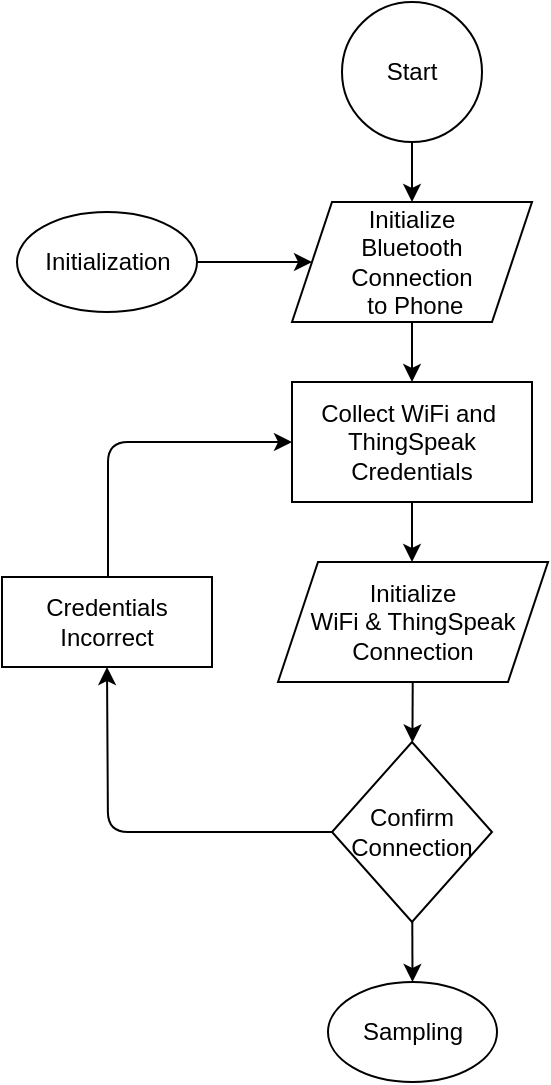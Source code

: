 <mxfile>
    <diagram id="OCsXrL1rOBSBL563rCo6" name="Device Initialization">
        <mxGraphModel dx="1130" dy="526" grid="1" gridSize="10" guides="1" tooltips="1" connect="1" arrows="1" fold="1" page="1" pageScale="1" pageWidth="850" pageHeight="1100" math="0" shadow="0">
            <root>
                <mxCell id="0"/>
                <mxCell id="1" parent="0"/>
                <mxCell id="2" value="Start" style="ellipse;whiteSpace=wrap;html=1;aspect=fixed;" vertex="1" parent="1">
                    <mxGeometry x="390" y="20" width="70" height="70" as="geometry"/>
                </mxCell>
                <mxCell id="3" value="" style="endArrow=classic;html=1;exitX=0.5;exitY=1;exitDx=0;exitDy=0;" edge="1" parent="1" source="2">
                    <mxGeometry width="50" height="50" relative="1" as="geometry">
                        <mxPoint x="380" y="170" as="sourcePoint"/>
                        <mxPoint x="425" y="120" as="targetPoint"/>
                    </mxGeometry>
                </mxCell>
                <mxCell id="36" value="" style="edgeStyle=none;html=1;" edge="1" parent="1" source="4" target="7">
                    <mxGeometry relative="1" as="geometry"/>
                </mxCell>
                <mxCell id="4" value="Initialize&lt;br&gt;WiFi &amp;amp; ThingSpeak&lt;br&gt;Connection" style="shape=parallelogram;perimeter=parallelogramPerimeter;whiteSpace=wrap;html=1;fixedSize=1;" vertex="1" parent="1">
                    <mxGeometry x="358" y="300" width="135" height="60" as="geometry"/>
                </mxCell>
                <mxCell id="13" value="" style="edgeStyle=none;html=1;" edge="1" parent="1" source="7" target="42">
                    <mxGeometry relative="1" as="geometry">
                        <mxPoint x="425" y="510" as="targetPoint"/>
                    </mxGeometry>
                </mxCell>
                <mxCell id="7" value="Confirm&lt;br&gt;Connection" style="rhombus;whiteSpace=wrap;html=1;" vertex="1" parent="1">
                    <mxGeometry x="385" y="390" width="80" height="90" as="geometry"/>
                </mxCell>
                <mxCell id="33" value="" style="edgeStyle=none;html=1;" edge="1" parent="1" source="29" target="32">
                    <mxGeometry relative="1" as="geometry"/>
                </mxCell>
                <mxCell id="29" value="Initialize&lt;br&gt;Bluetooth&lt;br&gt;Connection&lt;br&gt;&amp;nbsp;to Phone" style="shape=parallelogram;perimeter=parallelogramPerimeter;whiteSpace=wrap;html=1;fixedSize=1;" vertex="1" parent="1">
                    <mxGeometry x="365" y="120" width="120" height="60" as="geometry"/>
                </mxCell>
                <mxCell id="vvjbod-jWDwlhTD5uGIu-42" value="" style="edgeStyle=none;html=1;" edge="1" parent="1" source="32">
                    <mxGeometry relative="1" as="geometry">
                        <mxPoint x="425" y="300" as="targetPoint"/>
                    </mxGeometry>
                </mxCell>
                <mxCell id="32" value="Collect WiFi and&amp;nbsp;&lt;br&gt;ThingSpeak Credentials" style="whiteSpace=wrap;html=1;" vertex="1" parent="1">
                    <mxGeometry x="365" y="210" width="120" height="60" as="geometry"/>
                </mxCell>
                <mxCell id="38" value="Credentials Incorrect" style="whiteSpace=wrap;html=1;" vertex="1" parent="1">
                    <mxGeometry x="220" y="307.5" width="105" height="45" as="geometry"/>
                </mxCell>
                <mxCell id="41" value="" style="endArrow=classic;html=1;exitX=0;exitY=0.5;exitDx=0;exitDy=0;entryX=0.5;entryY=1;entryDx=0;entryDy=0;" edge="1" parent="1" source="7" target="38">
                    <mxGeometry width="50" height="50" relative="1" as="geometry">
                        <mxPoint x="450" y="410" as="sourcePoint"/>
                        <mxPoint x="500" y="360" as="targetPoint"/>
                        <Array as="points">
                            <mxPoint x="273" y="435"/>
                        </Array>
                    </mxGeometry>
                </mxCell>
                <mxCell id="42" value="Sampling" style="ellipse;whiteSpace=wrap;html=1;" vertex="1" parent="1">
                    <mxGeometry x="383" y="510" width="84.5" height="50" as="geometry"/>
                </mxCell>
                <mxCell id="vvjbod-jWDwlhTD5uGIu-44" value="" style="endArrow=classic;html=1;entryX=0;entryY=0.5;entryDx=0;entryDy=0;" edge="1" parent="1" target="32">
                    <mxGeometry width="50" height="50" relative="1" as="geometry">
                        <mxPoint x="273" y="307" as="sourcePoint"/>
                        <mxPoint x="490" y="320" as="targetPoint"/>
                        <Array as="points">
                            <mxPoint x="273" y="240"/>
                        </Array>
                    </mxGeometry>
                </mxCell>
                <mxCell id="HSw5KU4c9WGk9Z5Ej44h-44" value="" style="edgeStyle=none;html=1;" edge="1" parent="1" source="HSw5KU4c9WGk9Z5Ej44h-42" target="29">
                    <mxGeometry relative="1" as="geometry"/>
                </mxCell>
                <mxCell id="HSw5KU4c9WGk9Z5Ej44h-42" value="Initialization" style="ellipse;whiteSpace=wrap;html=1;" vertex="1" parent="1">
                    <mxGeometry x="227.5" y="125" width="90" height="50" as="geometry"/>
                </mxCell>
            </root>
        </mxGraphModel>
    </diagram>
    <diagram id="ScX6hd-UIiFhUqMTKY4a" name="Sampling">
        <mxGraphModel dx="1130" dy="526" grid="1" gridSize="10" guides="1" tooltips="1" connect="1" arrows="1" fold="1" page="1" pageScale="1" pageWidth="850" pageHeight="1100" math="0" shadow="0">
            <root>
                <mxCell id="9ZokUizVB9DD7m5dpZID-0"/>
                <mxCell id="9ZokUizVB9DD7m5dpZID-1" parent="9ZokUizVB9DD7m5dpZID-0"/>
                <mxCell id="9ZokUizVB9DD7m5dpZID-4" value="" style="edgeStyle=none;html=1;" edge="1" parent="9ZokUizVB9DD7m5dpZID-1" source="9ZokUizVB9DD7m5dpZID-2" target="9ZokUizVB9DD7m5dpZID-3">
                    <mxGeometry relative="1" as="geometry"/>
                </mxCell>
                <mxCell id="9ZokUizVB9DD7m5dpZID-2" value="Sampling" style="ellipse;whiteSpace=wrap;html=1;" vertex="1" parent="9ZokUizVB9DD7m5dpZID-1">
                    <mxGeometry x="385" y="20" width="80" height="60" as="geometry"/>
                </mxCell>
                <mxCell id="pEAi6ZniOT8bRjCbfyuK-2" value="" style="edgeStyle=none;html=1;entryX=0.5;entryY=0;entryDx=0;entryDy=0;" edge="1" parent="9ZokUizVB9DD7m5dpZID-1" source="9ZokUizVB9DD7m5dpZID-3">
                    <mxGeometry relative="1" as="geometry">
                        <mxPoint x="425" y="190" as="targetPoint"/>
                    </mxGeometry>
                </mxCell>
                <mxCell id="9ZokUizVB9DD7m5dpZID-3" value="Define Wake-Up sources for Deep Sleep&amp;nbsp;" style="whiteSpace=wrap;html=1;" vertex="1" parent="9ZokUizVB9DD7m5dpZID-1">
                    <mxGeometry x="363" y="110" width="125" height="50" as="geometry"/>
                </mxCell>
                <mxCell id="pEAi6ZniOT8bRjCbfyuK-0" value="Wake-up Sources: Timer&lt;br&gt;&lt;span style=&quot;white-space: pre&quot;&gt;&#9;&lt;/span&gt;&lt;span style=&quot;white-space: pre&quot;&gt;&#9;&lt;/span&gt;&lt;span style=&quot;white-space: pre&quot;&gt;&#9;&lt;/span&gt;&lt;span style=&quot;white-space: pre&quot;&gt;&#9;&lt;/span&gt;&lt;span style=&quot;white-space: pre&quot;&gt;&#9;&lt;/span&gt;&lt;span style=&quot;white-space: pre&quot;&gt;&#9;&lt;/span&gt;External Button" style="text;html=1;align=center;verticalAlign=middle;resizable=0;points=[];autosize=1;strokeColor=none;" vertex="1" parent="9ZokUizVB9DD7m5dpZID-1">
                    <mxGeometry x="430" y="110" width="260" height="30" as="geometry"/>
                </mxCell>
                <mxCell id="pEAi6ZniOT8bRjCbfyuK-7" value="" style="edgeStyle=none;html=1;" edge="1" parent="9ZokUizVB9DD7m5dpZID-1" source="pEAi6ZniOT8bRjCbfyuK-4" target="pEAi6ZniOT8bRjCbfyuK-6">
                    <mxGeometry relative="1" as="geometry"/>
                </mxCell>
                <mxCell id="pEAi6ZniOT8bRjCbfyuK-4" value="Take Sample from Sensor" style="whiteSpace=wrap;html=1;" vertex="1" parent="9ZokUizVB9DD7m5dpZID-1">
                    <mxGeometry x="365" y="390" width="120" height="40" as="geometry"/>
                </mxCell>
                <mxCell id="SWPA18qDtEiloS7H6sVU-14" value="" style="edgeStyle=none;html=1;" edge="1" parent="9ZokUizVB9DD7m5dpZID-1" source="pEAi6ZniOT8bRjCbfyuK-6" target="SWPA18qDtEiloS7H6sVU-13">
                    <mxGeometry relative="1" as="geometry"/>
                </mxCell>
                <mxCell id="pEAi6ZniOT8bRjCbfyuK-6" value="Send sample to flash memory" style="whiteSpace=wrap;html=1;" vertex="1" parent="9ZokUizVB9DD7m5dpZID-1">
                    <mxGeometry x="365" y="460" width="120" height="50" as="geometry"/>
                </mxCell>
                <mxCell id="pEAi6ZniOT8bRjCbfyuK-11" value="" style="edgeStyle=none;html=1;" edge="1" parent="9ZokUizVB9DD7m5dpZID-1" source="pEAi6ZniOT8bRjCbfyuK-8">
                    <mxGeometry relative="1" as="geometry">
                        <mxPoint x="300" y="745" as="targetPoint"/>
                    </mxGeometry>
                </mxCell>
                <mxCell id="Zq5nboJi9w4raEouKYX6-1" value="" style="edgeStyle=none;html=1;" edge="1" parent="9ZokUizVB9DD7m5dpZID-1" source="pEAi6ZniOT8bRjCbfyuK-8" target="Zq5nboJi9w4raEouKYX6-0">
                    <mxGeometry relative="1" as="geometry"/>
                </mxCell>
                <mxCell id="pEAi6ZniOT8bRjCbfyuK-8" value="Successfully uploaded to ThingSpeak" style="rhombus;whiteSpace=wrap;html=1;" vertex="1" parent="9ZokUizVB9DD7m5dpZID-1">
                    <mxGeometry x="368" y="690" width="115" height="110" as="geometry"/>
                </mxCell>
                <mxCell id="Zq5nboJi9w4raEouKYX6-25" value="" style="edgeStyle=none;html=1;entryX=0.5;entryY=1;entryDx=0;entryDy=0;" edge="1" parent="9ZokUizVB9DD7m5dpZID-1" source="Zq5nboJi9w4raEouKYX6-0" target="Zq5nboJi9w4raEouKYX6-31">
                    <mxGeometry relative="1" as="geometry">
                        <mxPoint x="615.25" y="500" as="targetPoint"/>
                    </mxGeometry>
                </mxCell>
                <mxCell id="Zq5nboJi9w4raEouKYX6-0" value="Enter Deep Sleep" style="whiteSpace=wrap;html=1;" vertex="1" parent="9ZokUizVB9DD7m5dpZID-1">
                    <mxGeometry x="560.5" y="730" width="109.5" height="30" as="geometry"/>
                </mxCell>
                <mxCell id="Zq5nboJi9w4raEouKYX6-2" value="Yes" style="text;html=1;align=center;verticalAlign=middle;resizable=0;points=[];autosize=1;strokeColor=none;" vertex="1" parent="9ZokUizVB9DD7m5dpZID-1">
                    <mxGeometry x="490" y="720" width="40" height="20" as="geometry"/>
                </mxCell>
                <mxCell id="Zq5nboJi9w4raEouKYX6-3" value="No" style="text;html=1;align=center;verticalAlign=middle;resizable=0;points=[];autosize=1;strokeColor=none;" vertex="1" parent="9ZokUizVB9DD7m5dpZID-1">
                    <mxGeometry x="315" y="720" width="30" height="20" as="geometry"/>
                </mxCell>
                <mxCell id="Zq5nboJi9w4raEouKYX6-8" value="" style="edgeStyle=none;html=1;" edge="1" parent="9ZokUizVB9DD7m5dpZID-1" source="Zq5nboJi9w4raEouKYX6-6" target="Zq5nboJi9w4raEouKYX6-7">
                    <mxGeometry relative="1" as="geometry"/>
                </mxCell>
                <mxCell id="SWPA18qDtEiloS7H6sVU-16" value="" style="edgeStyle=none;html=1;" edge="1" parent="9ZokUizVB9DD7m5dpZID-1" source="Zq5nboJi9w4raEouKYX6-6" target="Zq5nboJi9w4raEouKYX6-20">
                    <mxGeometry relative="1" as="geometry"/>
                </mxCell>
                <mxCell id="Zq5nboJi9w4raEouKYX6-6" value="WiFi&lt;br&gt;Connected" style="rhombus;whiteSpace=wrap;html=1;" vertex="1" parent="9ZokUizVB9DD7m5dpZID-1">
                    <mxGeometry x="200" y="697.5" width="100" height="95" as="geometry"/>
                </mxCell>
                <mxCell id="Zq5nboJi9w4raEouKYX6-11" value="" style="edgeStyle=none;html=1;" edge="1" parent="9ZokUizVB9DD7m5dpZID-1">
                    <mxGeometry relative="1" as="geometry">
                        <mxPoint x="250" y="960" as="sourcePoint"/>
                        <mxPoint x="250" y="960" as="targetPoint"/>
                    </mxGeometry>
                </mxCell>
                <mxCell id="Zq5nboJi9w4raEouKYX6-19" value="" style="edgeStyle=none;html=1;" edge="1" parent="9ZokUizVB9DD7m5dpZID-1" source="Zq5nboJi9w4raEouKYX6-7">
                    <mxGeometry relative="1" as="geometry">
                        <mxPoint x="100" y="830" as="targetPoint"/>
                    </mxGeometry>
                </mxCell>
                <mxCell id="Zq5nboJi9w4raEouKYX6-7" value="ThingSpeak&lt;br&gt;Connected" style="rhombus;whiteSpace=wrap;html=1;" vertex="1" parent="9ZokUizVB9DD7m5dpZID-1">
                    <mxGeometry x="50" y="697.5" width="100" height="95" as="geometry"/>
                </mxCell>
                <mxCell id="Zq5nboJi9w4raEouKYX6-9" value="Yes" style="text;html=1;align=center;verticalAlign=middle;resizable=0;points=[];autosize=1;strokeColor=none;" vertex="1" parent="9ZokUizVB9DD7m5dpZID-1">
                    <mxGeometry x="155" y="750" width="40" height="20" as="geometry"/>
                </mxCell>
                <mxCell id="Zq5nboJi9w4raEouKYX6-15" value="" style="endArrow=classic;html=1;exitX=0.5;exitY=0;exitDx=0;exitDy=0;entryX=0;entryY=0.5;entryDx=0;entryDy=0;" edge="1" parent="9ZokUizVB9DD7m5dpZID-1" source="Zq5nboJi9w4raEouKYX6-7" target="SWPA18qDtEiloS7H6sVU-13">
                    <mxGeometry width="50" height="50" relative="1" as="geometry">
                        <mxPoint x="420" y="590" as="sourcePoint"/>
                        <mxPoint x="470" y="540" as="targetPoint"/>
                        <Array as="points">
                            <mxPoint x="100" y="580"/>
                        </Array>
                    </mxGeometry>
                </mxCell>
                <mxCell id="Zq5nboJi9w4raEouKYX6-16" value="Yes" style="text;html=1;align=center;verticalAlign=middle;resizable=0;points=[];autosize=1;strokeColor=none;" vertex="1" parent="9ZokUizVB9DD7m5dpZID-1">
                    <mxGeometry x="65" y="600" width="40" height="20" as="geometry"/>
                </mxCell>
                <mxCell id="Zq5nboJi9w4raEouKYX6-17" value="No" style="text;html=1;align=center;verticalAlign=middle;resizable=0;points=[];autosize=1;strokeColor=none;" vertex="1" parent="9ZokUizVB9DD7m5dpZID-1">
                    <mxGeometry x="220" y="670" width="30" height="20" as="geometry"/>
                </mxCell>
                <mxCell id="SWPA18qDtEiloS7H6sVU-18" value="" style="edgeStyle=none;html=1;" edge="1" parent="9ZokUizVB9DD7m5dpZID-1" source="Zq5nboJi9w4raEouKYX6-20" target="SWPA18qDtEiloS7H6sVU-17">
                    <mxGeometry relative="1" as="geometry"/>
                </mxCell>
                <mxCell id="Zq5nboJi9w4raEouKYX6-20" value="Attempt WiFi Reconnect" style="rounded=0;whiteSpace=wrap;html=1;" vertex="1" parent="9ZokUizVB9DD7m5dpZID-1">
                    <mxGeometry x="195" y="610" width="110" height="40" as="geometry"/>
                </mxCell>
                <mxCell id="Zq5nboJi9w4raEouKYX6-30" value="&lt;span style=&quot;color: rgba(0 , 0 , 0 , 0) ; font-family: monospace ; font-size: 0px&quot;&gt;%3CmxGraphModel%3E%3Croot%3E%3CmxCell%20id%3D%220%22%2F%3E%3CmxCell%20id%3D%221%22%20parent%3D%220%22%2F%3E%3CmxCell%20id%3D%222%22%20value%3D%22Wait%20for%26lt%3Bbr%26gt%3B5%20mins%20timer%22%20style%3D%22rounded%3D0%3BwhiteSpace%3Dwrap%3Bhtml%3D1%3B%22%20vertex%3D%221%22%20parent%3D%221%22%3E%3CmxGeometry%20x%3D%22565.25%22%20y%3D%22385%22%20width%3D%22100%22%20height%3D%2230%22%20as%3D%22geometry%22%2F%3E%3C%2FmxCell%3E%3C%2Froot%3E%3C%2FmxGraphModel%3E&lt;/span&gt;&lt;span style=&quot;color: rgba(0 , 0 , 0 , 0) ; font-family: monospace ; font-size: 0px&quot;&gt;%3CmxGraphModel%3E%3Croot%3E%3CmxCell%20id%3D%220%22%2F%3E%3CmxCell%20id%3D%221%22%20parent%3D%220%22%2F%3E%3CmxCell%20id%3D%222%22%20value%3D%22Wait%20for%26lt%3Bbr%26gt%3B5%20mins%20timer%22%20style%3D%22rounded%3D0%3BwhiteSpace%3Dwrap%3Bhtml%3D1%3B%22%20vertex%3D%221%22%20parent%3D%221%22%3E%3CmxGeometry%20x%3D%22565.25%22%20y%3D%22385%22%20width%3D%22100%22%20height%3D%2230%22%20as%3D%22geometry%22%2F%3E%3C%2FmxCell%3E%3C%2Froot%3E%3C%2FmxGraphModel%3E&lt;/span&gt;" style="text;html=1;align=center;verticalAlign=middle;resizable=0;points=[];autosize=1;strokeColor=none;" vertex="1" parent="9ZokUizVB9DD7m5dpZID-1">
                    <mxGeometry x="650" y="200" width="20" height="20" as="geometry"/>
                </mxCell>
                <mxCell id="Zq5nboJi9w4raEouKYX6-34" value="" style="edgeStyle=none;html=1;entryX=1;entryY=0.5;entryDx=0;entryDy=0;" edge="1" parent="9ZokUizVB9DD7m5dpZID-1" source="Zq5nboJi9w4raEouKYX6-31" target="SWPA18qDtEiloS7H6sVU-27">
                    <mxGeometry relative="1" as="geometry">
                        <mxPoint x="475" y="210" as="targetPoint"/>
                        <Array as="points">
                            <mxPoint x="615" y="240"/>
                        </Array>
                    </mxGeometry>
                </mxCell>
                <mxCell id="Zq5nboJi9w4raEouKYX6-31" value="Wait for&lt;br&gt;5 mins timer" style="rounded=0;whiteSpace=wrap;html=1;" vertex="1" parent="9ZokUizVB9DD7m5dpZID-1">
                    <mxGeometry x="565.25" y="460" width="100" height="30" as="geometry"/>
                </mxCell>
                <mxCell id="Zq5nboJi9w4raEouKYX6-44" value="" style="edgeStyle=none;html=1;entryX=0.5;entryY=1;entryDx=0;entryDy=0;" edge="1" parent="9ZokUizVB9DD7m5dpZID-1" source="Zq5nboJi9w4raEouKYX6-41" target="SWPA18qDtEiloS7H6sVU-0">
                    <mxGeometry relative="1" as="geometry">
                        <mxPoint x="765.0" y="500" as="targetPoint"/>
                        <Array as="points">
                            <mxPoint x="765" y="530"/>
                        </Array>
                    </mxGeometry>
                </mxCell>
                <mxCell id="Zq5nboJi9w4raEouKYX6-41" value="" style="shape=waypoint;size=6;pointerEvents=1;points=[];fillColor=#2a2a2a;resizable=0;rotatable=0;perimeter=centerPerimeter;snapToPoint=1;rounded=0;" vertex="1" parent="9ZokUizVB9DD7m5dpZID-1">
                    <mxGeometry x="595.25" y="510" width="40" height="40" as="geometry"/>
                </mxCell>
                <mxCell id="SWPA18qDtEiloS7H6sVU-2" value="" style="edgeStyle=none;html=1;" edge="1" parent="9ZokUizVB9DD7m5dpZID-1" source="SWPA18qDtEiloS7H6sVU-0" target="SWPA18qDtEiloS7H6sVU-1">
                    <mxGeometry relative="1" as="geometry"/>
                </mxCell>
                <mxCell id="SWPA18qDtEiloS7H6sVU-7" value="" style="edgeStyle=none;html=1;" edge="1" parent="9ZokUizVB9DD7m5dpZID-1" source="SWPA18qDtEiloS7H6sVU-0" target="SWPA18qDtEiloS7H6sVU-6">
                    <mxGeometry relative="1" as="geometry"/>
                </mxCell>
                <mxCell id="SWPA18qDtEiloS7H6sVU-0" value="Button&amp;nbsp;&lt;br&gt;pressed&lt;br&gt;" style="rhombus;whiteSpace=wrap;html=1;" vertex="1" parent="9ZokUizVB9DD7m5dpZID-1">
                    <mxGeometry x="730" y="380" width="70" height="70" as="geometry"/>
                </mxCell>
                <mxCell id="SWPA18qDtEiloS7H6sVU-1" value="Initialization" style="ellipse;whiteSpace=wrap;html=1;rounded=0;" vertex="1" parent="9ZokUizVB9DD7m5dpZID-1">
                    <mxGeometry x="720" y="170" width="90" height="50" as="geometry"/>
                </mxCell>
                <mxCell id="SWPA18qDtEiloS7H6sVU-6" value="" style="shape=waypoint;size=6;pointerEvents=1;points=[];fillColor=#2a2a2a;resizable=0;rotatable=0;perimeter=centerPerimeter;snapToPoint=1;" vertex="1" parent="9ZokUizVB9DD7m5dpZID-1">
                    <mxGeometry x="595" y="395" width="40" height="40" as="geometry"/>
                </mxCell>
                <mxCell id="SWPA18qDtEiloS7H6sVU-8" value="No" style="text;html=1;align=center;verticalAlign=middle;resizable=0;points=[];autosize=1;strokeColor=none;" vertex="1" parent="9ZokUizVB9DD7m5dpZID-1">
                    <mxGeometry x="70" y="792.5" width="30" height="20" as="geometry"/>
                </mxCell>
                <mxCell id="SWPA18qDtEiloS7H6sVU-12" value="" style="edgeStyle=none;html=1;" edge="1" parent="9ZokUizVB9DD7m5dpZID-1" source="SWPA18qDtEiloS7H6sVU-10" target="SWPA18qDtEiloS7H6sVU-11">
                    <mxGeometry relative="1" as="geometry"/>
                </mxCell>
                <mxCell id="SWPA18qDtEiloS7H6sVU-10" value="Issue Credential&lt;br&gt;Warning&amp;nbsp;" style="rounded=0;whiteSpace=wrap;html=1;" vertex="1" parent="9ZokUizVB9DD7m5dpZID-1">
                    <mxGeometry x="40" y="830" width="110" height="40" as="geometry"/>
                </mxCell>
                <mxCell id="SWPA18qDtEiloS7H6sVU-11" value="Initialization" style="ellipse;whiteSpace=wrap;html=1;rounded=0;" vertex="1" parent="9ZokUizVB9DD7m5dpZID-1">
                    <mxGeometry x="42.5" y="900" width="105" height="50" as="geometry"/>
                </mxCell>
                <mxCell id="SWPA18qDtEiloS7H6sVU-15" value="" style="edgeStyle=none;html=1;" edge="1" parent="9ZokUizVB9DD7m5dpZID-1" source="SWPA18qDtEiloS7H6sVU-13" target="pEAi6ZniOT8bRjCbfyuK-8">
                    <mxGeometry relative="1" as="geometry"/>
                </mxCell>
                <mxCell id="SWPA18qDtEiloS7H6sVU-13" value="Send sample to ThingSpeak" style="whiteSpace=wrap;html=1;" vertex="1" parent="9ZokUizVB9DD7m5dpZID-1">
                    <mxGeometry x="365.5" y="550" width="120" height="60" as="geometry"/>
                </mxCell>
                <mxCell id="SWPA18qDtEiloS7H6sVU-17" value="" style="shape=waypoint;size=6;pointerEvents=1;points=[];fillColor=#2a2a2a;resizable=0;rotatable=0;perimeter=centerPerimeter;snapToPoint=1;rounded=0;" vertex="1" parent="9ZokUizVB9DD7m5dpZID-1">
                    <mxGeometry x="230" y="560" width="40" height="40" as="geometry"/>
                </mxCell>
                <mxCell id="SWPA18qDtEiloS7H6sVU-25" value="" style="endArrow=classic;html=1;exitX=0.5;exitY=1;exitDx=0;exitDy=0;entryX=0.5;entryY=0;entryDx=0;entryDy=0;" edge="1" parent="9ZokUizVB9DD7m5dpZID-1" target="pEAi6ZniOT8bRjCbfyuK-4">
                    <mxGeometry width="50" height="50" relative="1" as="geometry">
                        <mxPoint x="425.5" y="360" as="sourcePoint"/>
                        <mxPoint x="520" y="290" as="targetPoint"/>
                    </mxGeometry>
                </mxCell>
                <mxCell id="SWPA18qDtEiloS7H6sVU-26" value="Initialize &lt;br&gt;SCD41 Sensor" style="shape=parallelogram;perimeter=parallelogramPerimeter;whiteSpace=wrap;html=1;fixedSize=1;" vertex="1" parent="9ZokUizVB9DD7m5dpZID-1">
                    <mxGeometry x="363" y="320" width="120" height="40" as="geometry"/>
                </mxCell>
                <mxCell id="SWPA18qDtEiloS7H6sVU-28" value="" style="edgeStyle=none;html=1;exitX=0.5;exitY=1;exitDx=0;exitDy=0;" edge="1" parent="9ZokUizVB9DD7m5dpZID-1" source="SWPA18qDtEiloS7H6sVU-27" target="SWPA18qDtEiloS7H6sVU-26">
                    <mxGeometry relative="1" as="geometry"/>
                </mxCell>
                <mxCell id="SWPA18qDtEiloS7H6sVU-31" value="" style="edgeStyle=none;html=1;" edge="1" parent="9ZokUizVB9DD7m5dpZID-1" source="SWPA18qDtEiloS7H6sVU-27" target="SWPA18qDtEiloS7H6sVU-30">
                    <mxGeometry relative="1" as="geometry"/>
                </mxCell>
                <mxCell id="SWPA18qDtEiloS7H6sVU-27" value="7-days&lt;br&gt;Elapsed" style="rhombus;whiteSpace=wrap;html=1;" vertex="1" parent="9ZokUizVB9DD7m5dpZID-1">
                    <mxGeometry x="375" y="190" width="100" height="100" as="geometry"/>
                </mxCell>
                <mxCell id="m9OoRYNkUsGErYZgZXsN-3" value="" style="edgeStyle=none;html=1;" edge="1" parent="9ZokUizVB9DD7m5dpZID-1" source="SWPA18qDtEiloS7H6sVU-30">
                    <mxGeometry relative="1" as="geometry">
                        <mxPoint x="162.5" y="240" as="targetPoint"/>
                    </mxGeometry>
                </mxCell>
                <mxCell id="SWPA18qDtEiloS7H6sVU-30" value="Notify User&amp;nbsp;&lt;br&gt;sampling complete" style="whiteSpace=wrap;html=1;" vertex="1" parent="9ZokUizVB9DD7m5dpZID-1">
                    <mxGeometry x="200" y="220" width="120" height="40" as="geometry"/>
                </mxCell>
                <mxCell id="m9OoRYNkUsGErYZgZXsN-0" value="No" style="text;html=1;align=center;verticalAlign=middle;resizable=0;points=[];autosize=1;strokeColor=none;" vertex="1" parent="9ZokUizVB9DD7m5dpZID-1">
                    <mxGeometry x="430" y="290" width="30" height="20" as="geometry"/>
                </mxCell>
                <mxCell id="m9OoRYNkUsGErYZgZXsN-1" value="Yes" style="text;html=1;align=center;verticalAlign=middle;resizable=0;points=[];autosize=1;strokeColor=none;" vertex="1" parent="9ZokUizVB9DD7m5dpZID-1">
                    <mxGeometry x="335" y="220" width="40" height="20" as="geometry"/>
                </mxCell>
                <mxCell id="m9OoRYNkUsGErYZgZXsN-6" value="" style="edgeStyle=none;html=1;" edge="1" parent="9ZokUizVB9DD7m5dpZID-1" source="m9OoRYNkUsGErYZgZXsN-4" target="m9OoRYNkUsGErYZgZXsN-5">
                    <mxGeometry relative="1" as="geometry"/>
                </mxCell>
                <mxCell id="m9OoRYNkUsGErYZgZXsN-4" value="&lt;font style=&quot;font-size: 10px&quot;&gt;Redefine Wake-Up sources for Deep Sleep (External Button)&lt;/font&gt;" style="whiteSpace=wrap;html=1;" vertex="1" parent="9ZokUizVB9DD7m5dpZID-1">
                    <mxGeometry x="37.5" y="215" width="125" height="50" as="geometry"/>
                </mxCell>
                <mxCell id="m9OoRYNkUsGErYZgZXsN-8" value="" style="edgeStyle=none;html=1;entryX=0.5;entryY=0;entryDx=0;entryDy=0;startArrow=none;" edge="1" parent="9ZokUizVB9DD7m5dpZID-1" source="m9OoRYNkUsGErYZgZXsN-13" target="m9OoRYNkUsGErYZgZXsN-9">
                    <mxGeometry relative="1" as="geometry">
                        <mxPoint x="100" y="350" as="targetPoint"/>
                    </mxGeometry>
                </mxCell>
                <mxCell id="m9OoRYNkUsGErYZgZXsN-5" value="Enter Deep Sleep" style="whiteSpace=wrap;html=1;" vertex="1" parent="9ZokUizVB9DD7m5dpZID-1">
                    <mxGeometry x="45" y="290" width="110" height="30" as="geometry"/>
                </mxCell>
                <mxCell id="m9OoRYNkUsGErYZgZXsN-11" value="" style="edgeStyle=none;html=1;" edge="1" parent="9ZokUizVB9DD7m5dpZID-1" source="m9OoRYNkUsGErYZgZXsN-9" target="m9OoRYNkUsGErYZgZXsN-10">
                    <mxGeometry relative="1" as="geometry"/>
                </mxCell>
                <mxCell id="m9OoRYNkUsGErYZgZXsN-14" value="" style="edgeStyle=none;html=1;" edge="1" parent="9ZokUizVB9DD7m5dpZID-1" source="m9OoRYNkUsGErYZgZXsN-9" target="m9OoRYNkUsGErYZgZXsN-13">
                    <mxGeometry relative="1" as="geometry">
                        <mxPoint x="170" y="340" as="targetPoint"/>
                        <Array as="points">
                            <mxPoint x="170" y="395"/>
                            <mxPoint x="170" y="340"/>
                        </Array>
                    </mxGeometry>
                </mxCell>
                <mxCell id="m9OoRYNkUsGErYZgZXsN-9" value="Button&amp;nbsp;&lt;br&gt;pressed&lt;br&gt;" style="rhombus;whiteSpace=wrap;html=1;" vertex="1" parent="9ZokUizVB9DD7m5dpZID-1">
                    <mxGeometry x="65" y="360" width="70" height="70" as="geometry"/>
                </mxCell>
                <mxCell id="m9OoRYNkUsGErYZgZXsN-10" value="Initialize" style="ellipse;whiteSpace=wrap;html=1;" vertex="1" parent="9ZokUizVB9DD7m5dpZID-1">
                    <mxGeometry x="61.25" y="460" width="77.5" height="35" as="geometry"/>
                </mxCell>
                <mxCell id="m9OoRYNkUsGErYZgZXsN-13" value="" style="shape=waypoint;size=6;pointerEvents=1;points=[];fillColor=#2a2a2a;resizable=0;rotatable=0;perimeter=centerPerimeter;snapToPoint=1;" vertex="1" parent="9ZokUizVB9DD7m5dpZID-1">
                    <mxGeometry x="80" y="320" width="40" height="40" as="geometry"/>
                </mxCell>
                <mxCell id="m9OoRYNkUsGErYZgZXsN-15" value="" style="edgeStyle=none;html=1;entryDx=0;entryDy=0;endArrow=none;" edge="1" parent="9ZokUizVB9DD7m5dpZID-1" source="m9OoRYNkUsGErYZgZXsN-5" target="m9OoRYNkUsGErYZgZXsN-13">
                    <mxGeometry relative="1" as="geometry">
                        <mxPoint x="100" y="320" as="sourcePoint"/>
                        <mxPoint x="100" y="360" as="targetPoint"/>
                    </mxGeometry>
                </mxCell>
                <mxCell id="m9OoRYNkUsGErYZgZXsN-16" value="Yes" style="text;html=1;align=center;verticalAlign=middle;resizable=0;points=[];autosize=1;strokeColor=none;" vertex="1" parent="9ZokUizVB9DD7m5dpZID-1">
                    <mxGeometry x="100" y="430" width="40" height="20" as="geometry"/>
                </mxCell>
                <mxCell id="m9OoRYNkUsGErYZgZXsN-17" value="No" style="text;html=1;align=center;verticalAlign=middle;resizable=0;points=[];autosize=1;strokeColor=none;" vertex="1" parent="9ZokUizVB9DD7m5dpZID-1">
                    <mxGeometry x="175" y="370" width="30" height="20" as="geometry"/>
                </mxCell>
            </root>
        </mxGraphModel>
    </diagram>
</mxfile>